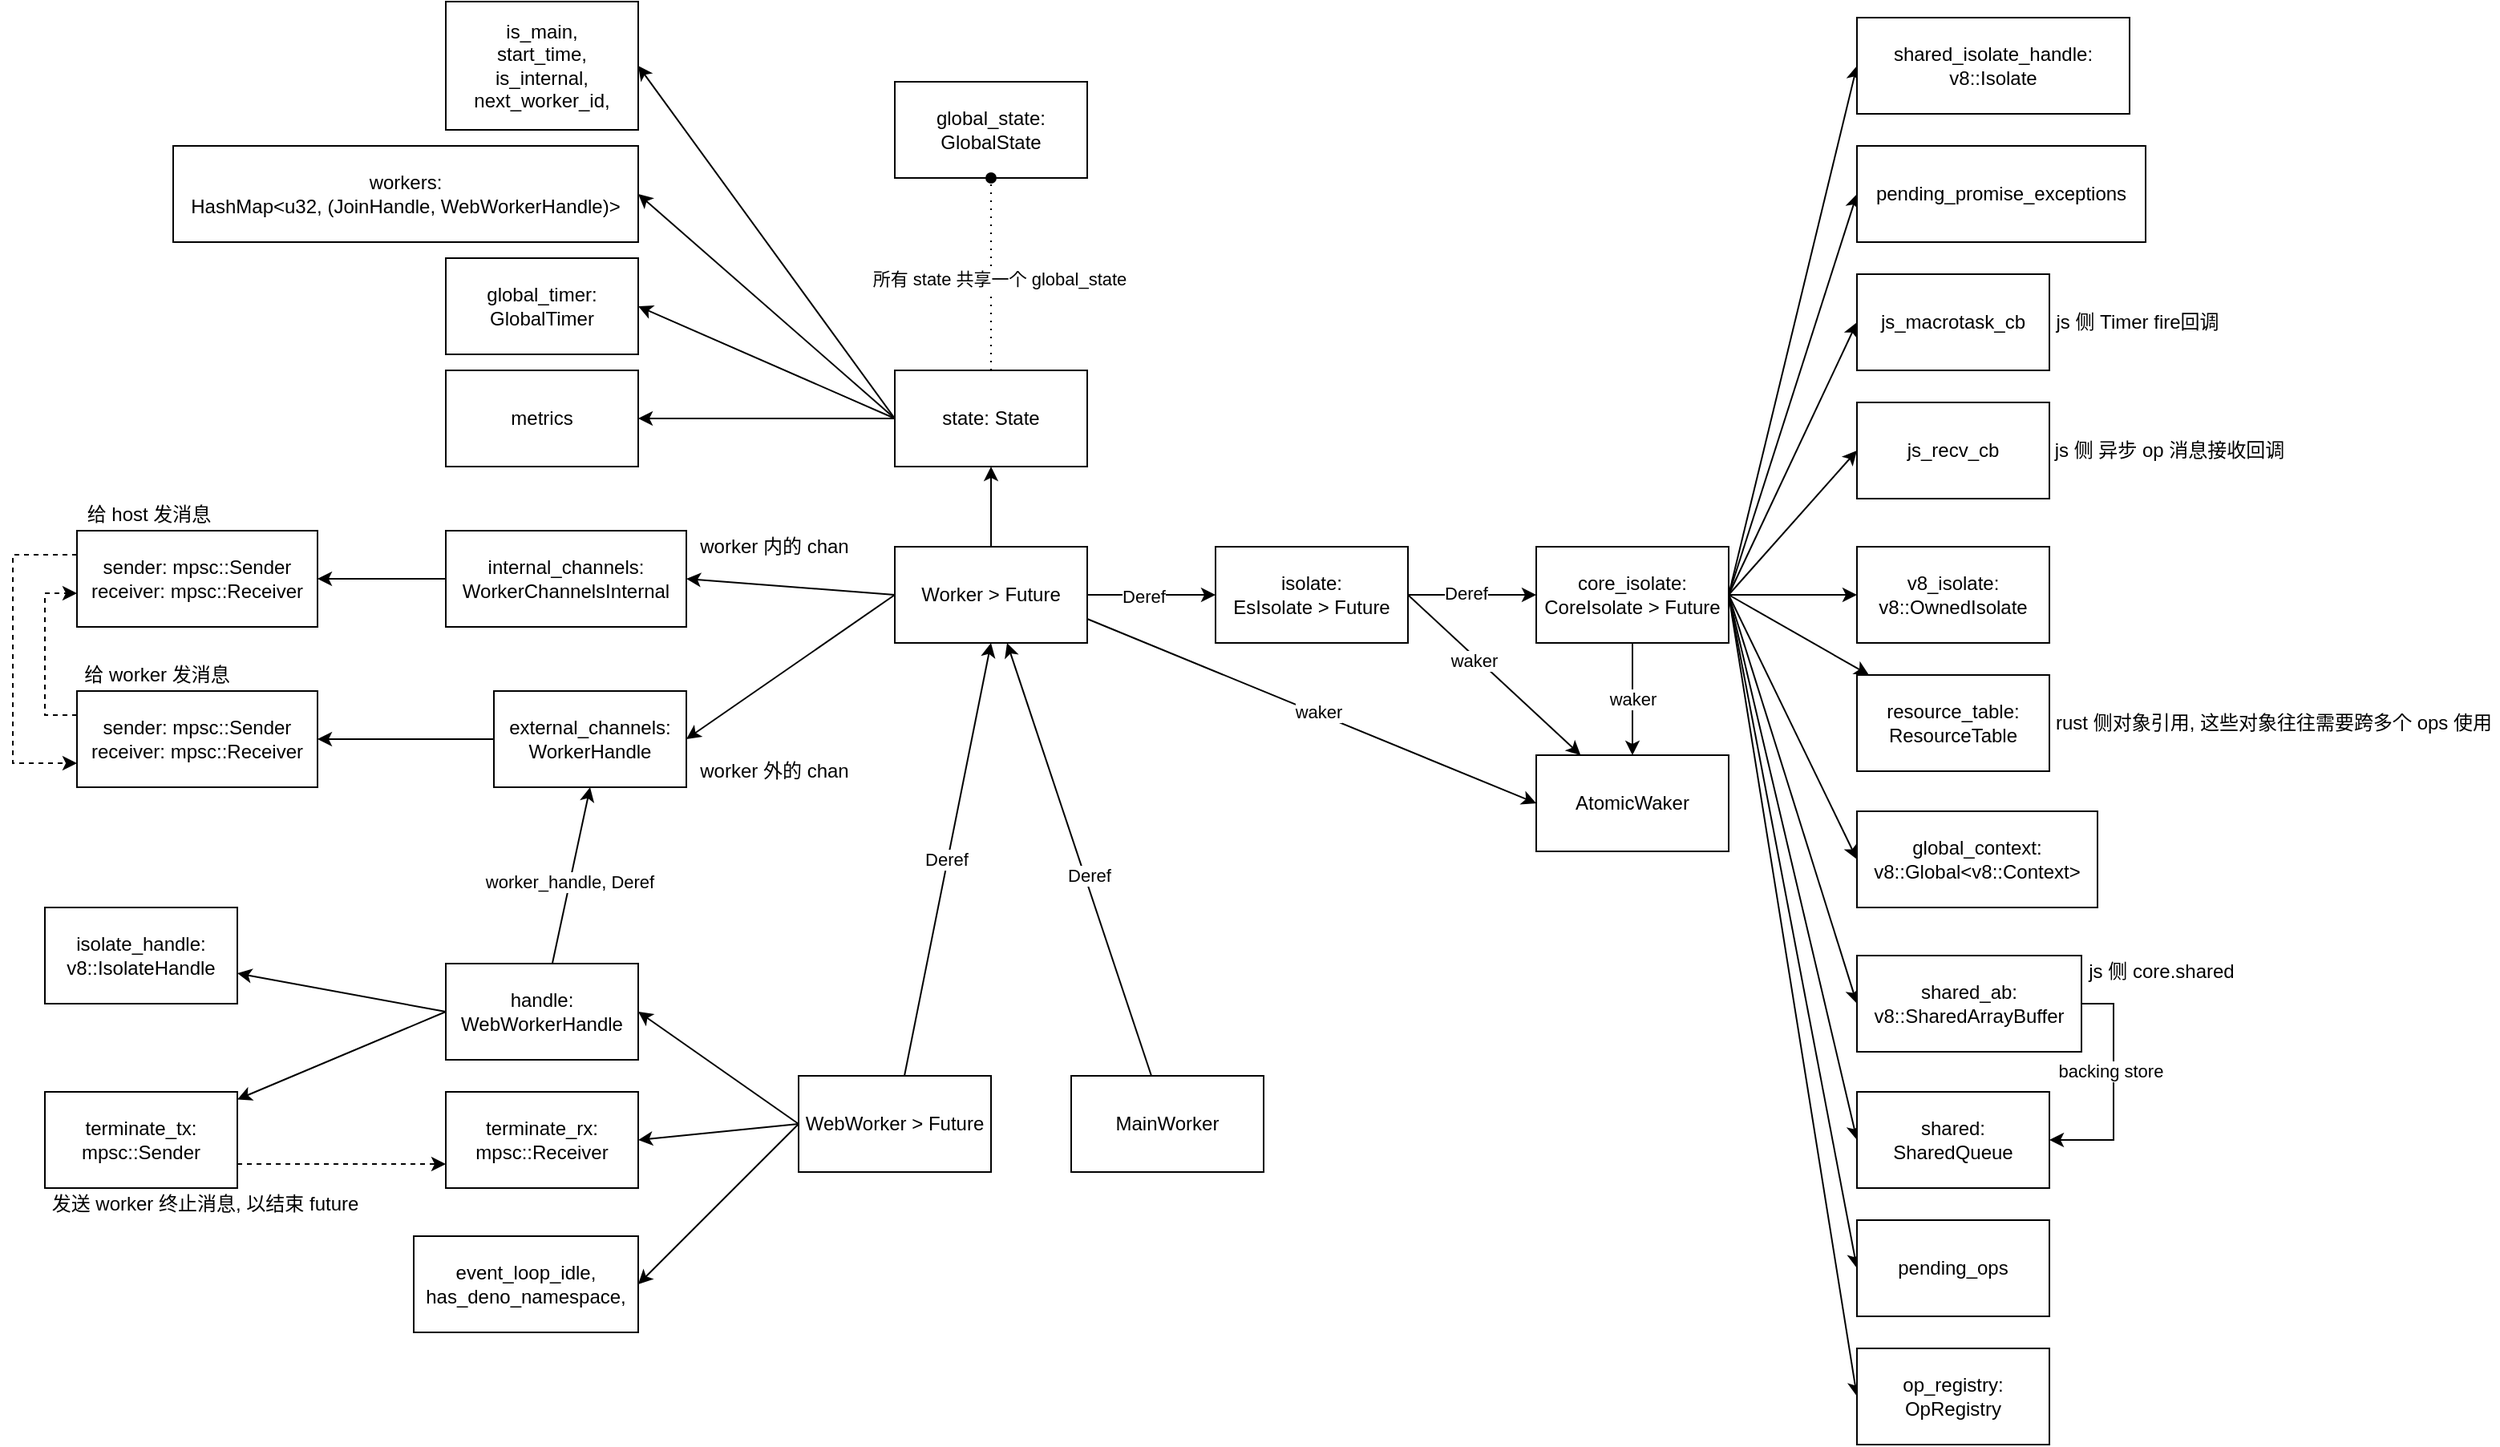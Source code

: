 <mxfile version="13.2.1" type="github">
  <diagram id="g0dbOOIlQTnFfYd_qdzW" name="第 1 页">
    <mxGraphModel dx="2893" dy="2323" grid="1" gridSize="10" guides="1" tooltips="1" connect="1" arrows="1" fold="1" page="1" pageScale="1" pageWidth="827" pageHeight="1169" math="0" shadow="0">
      <root>
        <mxCell id="0" />
        <mxCell id="1" parent="0" />
        <mxCell id="hD7Om0uuO97VEo5Bp-_T-1" value="global_state:&lt;br&gt;GlobalState" style="rounded=0;whiteSpace=wrap;html=1;" parent="1" vertex="1">
          <mxGeometry x="170" y="40" width="120" height="60" as="geometry" />
        </mxCell>
        <mxCell id="hD7Om0uuO97VEo5Bp-_T-7" style="orthogonalLoop=1;jettySize=auto;html=1;dashed=1;dashPattern=1 4;strokeWidth=1;endArrow=oval;endFill=1;rounded=1;" parent="1" source="hD7Om0uuO97VEo5Bp-_T-2" target="hD7Om0uuO97VEo5Bp-_T-1" edge="1">
          <mxGeometry relative="1" as="geometry" />
        </mxCell>
        <mxCell id="A5GxI49C1zS-vNtngI4n-1" value="所有 state 共享一个 global_state" style="edgeLabel;html=1;align=center;verticalAlign=middle;resizable=0;points=[];" parent="hD7Om0uuO97VEo5Bp-_T-7" vertex="1" connectable="0">
          <mxGeometry x="-0.05" y="-5" relative="1" as="geometry">
            <mxPoint as="offset" />
          </mxGeometry>
        </mxCell>
        <mxCell id="hD7Om0uuO97VEo5Bp-_T-28" value="" style="rounded=0;orthogonalLoop=1;jettySize=auto;html=1;" parent="1" source="hD7Om0uuO97VEo5Bp-_T-2" target="hD7Om0uuO97VEo5Bp-_T-27" edge="1">
          <mxGeometry relative="1" as="geometry" />
        </mxCell>
        <mxCell id="hD7Om0uuO97VEo5Bp-_T-34" style="rounded=0;orthogonalLoop=1;jettySize=auto;html=1;exitX=0;exitY=0.5;exitDx=0;exitDy=0;entryX=1;entryY=0.5;entryDx=0;entryDy=0;" parent="1" source="hD7Om0uuO97VEo5Bp-_T-2" target="hD7Om0uuO97VEo5Bp-_T-29" edge="1">
          <mxGeometry relative="1" as="geometry" />
        </mxCell>
        <mxCell id="hD7Om0uuO97VEo5Bp-_T-35" style="edgeStyle=none;rounded=0;orthogonalLoop=1;jettySize=auto;html=1;exitX=0;exitY=0.5;exitDx=0;exitDy=0;entryX=1;entryY=0.5;entryDx=0;entryDy=0;" parent="1" source="hD7Om0uuO97VEo5Bp-_T-2" target="hD7Om0uuO97VEo5Bp-_T-30" edge="1">
          <mxGeometry relative="1" as="geometry" />
        </mxCell>
        <mxCell id="hD7Om0uuO97VEo5Bp-_T-36" style="edgeStyle=none;rounded=0;orthogonalLoop=1;jettySize=auto;html=1;exitX=0;exitY=0.5;exitDx=0;exitDy=0;entryX=1;entryY=0.5;entryDx=0;entryDy=0;" parent="1" source="hD7Om0uuO97VEo5Bp-_T-2" target="hD7Om0uuO97VEo5Bp-_T-32" edge="1">
          <mxGeometry relative="1" as="geometry" />
        </mxCell>
        <mxCell id="hD7Om0uuO97VEo5Bp-_T-2" value="state: State" style="rounded=0;whiteSpace=wrap;html=1;" parent="1" vertex="1">
          <mxGeometry x="170" y="220" width="120" height="60" as="geometry" />
        </mxCell>
        <mxCell id="hD7Om0uuO97VEo5Bp-_T-27" value="metrics" style="rounded=0;whiteSpace=wrap;html=1;" parent="1" vertex="1">
          <mxGeometry x="-110" y="220" width="120" height="60" as="geometry" />
        </mxCell>
        <mxCell id="hD7Om0uuO97VEo5Bp-_T-10" style="rounded=0;orthogonalLoop=1;jettySize=auto;html=1;" parent="1" source="hD7Om0uuO97VEo5Bp-_T-4" target="hD7Om0uuO97VEo5Bp-_T-9" edge="1">
          <mxGeometry relative="1" as="geometry" />
        </mxCell>
        <mxCell id="hD7Om0uuO97VEo5Bp-_T-25" value="Deref" style="edgeLabel;html=1;align=center;verticalAlign=middle;resizable=0;points=[];" parent="hD7Om0uuO97VEo5Bp-_T-10" vertex="1" connectable="0">
          <mxGeometry x="-0.08" y="-2" relative="1" as="geometry">
            <mxPoint as="offset" />
          </mxGeometry>
        </mxCell>
        <mxCell id="hD7Om0uuO97VEo5Bp-_T-4" value="MainWorker" style="rounded=0;whiteSpace=wrap;html=1;" parent="1" vertex="1">
          <mxGeometry x="280" y="660" width="120" height="60" as="geometry" />
        </mxCell>
        <mxCell id="hD7Om0uuO97VEo5Bp-_T-12" style="rounded=0;orthogonalLoop=1;jettySize=auto;html=1;entryX=0.5;entryY=1;entryDx=0;entryDy=0;" parent="1" source="hD7Om0uuO97VEo5Bp-_T-9" target="hD7Om0uuO97VEo5Bp-_T-2" edge="1">
          <mxGeometry relative="1" as="geometry" />
        </mxCell>
        <mxCell id="hD7Om0uuO97VEo5Bp-_T-13" style="rounded=0;orthogonalLoop=1;jettySize=auto;html=1;exitX=1;exitY=0.5;exitDx=0;exitDy=0;" parent="1" source="hD7Om0uuO97VEo5Bp-_T-9" target="hD7Om0uuO97VEo5Bp-_T-14" edge="1">
          <mxGeometry relative="1" as="geometry">
            <mxPoint x="360" y="360" as="targetPoint" />
          </mxGeometry>
        </mxCell>
        <mxCell id="hD7Om0uuO97VEo5Bp-_T-26" value="Deref" style="edgeLabel;html=1;align=center;verticalAlign=middle;resizable=0;points=[];" parent="hD7Om0uuO97VEo5Bp-_T-13" vertex="1" connectable="0">
          <mxGeometry x="-0.125" y="-1" relative="1" as="geometry">
            <mxPoint as="offset" />
          </mxGeometry>
        </mxCell>
        <mxCell id="hD7Om0uuO97VEo5Bp-_T-16" value="" style="rounded=0;orthogonalLoop=1;jettySize=auto;html=1;exitX=0;exitY=0.5;exitDx=0;exitDy=0;entryX=1;entryY=0.5;entryDx=0;entryDy=0;" parent="1" source="hD7Om0uuO97VEo5Bp-_T-9" target="hD7Om0uuO97VEo5Bp-_T-15" edge="1">
          <mxGeometry relative="1" as="geometry" />
        </mxCell>
        <mxCell id="hD7Om0uuO97VEo5Bp-_T-17" style="rounded=0;orthogonalLoop=1;jettySize=auto;html=1;exitX=0;exitY=0.5;exitDx=0;exitDy=0;entryX=1;entryY=0.5;entryDx=0;entryDy=0;" parent="1" source="hD7Om0uuO97VEo5Bp-_T-9" target="hD7Om0uuO97VEo5Bp-_T-18" edge="1">
          <mxGeometry relative="1" as="geometry">
            <mxPoint x="100" y="440" as="targetPoint" />
          </mxGeometry>
        </mxCell>
        <mxCell id="hD7Om0uuO97VEo5Bp-_T-69" style="edgeStyle=none;rounded=0;orthogonalLoop=1;jettySize=auto;html=1;exitX=1;exitY=0.75;exitDx=0;exitDy=0;entryX=0;entryY=0.5;entryDx=0;entryDy=0;" parent="1" source="hD7Om0uuO97VEo5Bp-_T-9" target="hD7Om0uuO97VEo5Bp-_T-68" edge="1">
          <mxGeometry relative="1" as="geometry">
            <mxPoint x="380.588" y="430" as="targetPoint" />
          </mxGeometry>
        </mxCell>
        <mxCell id="hD7Om0uuO97VEo5Bp-_T-72" value="waker" style="edgeLabel;html=1;align=center;verticalAlign=middle;resizable=0;points=[];" parent="hD7Om0uuO97VEo5Bp-_T-69" vertex="1" connectable="0">
          <mxGeometry x="0.027" y="1" relative="1" as="geometry">
            <mxPoint as="offset" />
          </mxGeometry>
        </mxCell>
        <mxCell id="hD7Om0uuO97VEo5Bp-_T-9" value="Worker &amp;gt; Future" style="rounded=0;whiteSpace=wrap;html=1;" parent="1" vertex="1">
          <mxGeometry x="170" y="330" width="120" height="60" as="geometry" />
        </mxCell>
        <mxCell id="hD7Om0uuO97VEo5Bp-_T-20" value="" style="edgeStyle=none;rounded=0;orthogonalLoop=1;jettySize=auto;html=1;" parent="1" source="hD7Om0uuO97VEo5Bp-_T-15" target="hD7Om0uuO97VEo5Bp-_T-19" edge="1">
          <mxGeometry relative="1" as="geometry" />
        </mxCell>
        <mxCell id="hD7Om0uuO97VEo5Bp-_T-15" value="internal_channels:&lt;br&gt;WorkerChannelsInternal" style="rounded=0;whiteSpace=wrap;html=1;" parent="1" vertex="1">
          <mxGeometry x="-110" y="320" width="150" height="60" as="geometry" />
        </mxCell>
        <mxCell id="hD7Om0uuO97VEo5Bp-_T-58" style="edgeStyle=orthogonalEdgeStyle;rounded=0;orthogonalLoop=1;jettySize=auto;html=1;exitX=0;exitY=0.25;exitDx=0;exitDy=0;entryX=0;entryY=0.75;entryDx=0;entryDy=0;dashed=1;" parent="1" source="hD7Om0uuO97VEo5Bp-_T-19" target="hD7Om0uuO97VEo5Bp-_T-21" edge="1">
          <mxGeometry relative="1" as="geometry">
            <Array as="points">
              <mxPoint x="-380" y="335" />
              <mxPoint x="-380" y="465" />
            </Array>
          </mxGeometry>
        </mxCell>
        <mxCell id="hD7Om0uuO97VEo5Bp-_T-19" value="sender: mpsc::Sender&lt;br&gt;receiver: mpsc::Receiver" style="rounded=0;whiteSpace=wrap;html=1;" parent="1" vertex="1">
          <mxGeometry x="-340" y="320" width="150" height="60" as="geometry" />
        </mxCell>
        <mxCell id="hD7Om0uuO97VEo5Bp-_T-66" value="" style="edgeStyle=orthogonalEdgeStyle;rounded=0;orthogonalLoop=1;jettySize=auto;html=1;" parent="1" source="hD7Om0uuO97VEo5Bp-_T-14" target="hD7Om0uuO97VEo5Bp-_T-65" edge="1">
          <mxGeometry relative="1" as="geometry" />
        </mxCell>
        <mxCell id="hD7Om0uuO97VEo5Bp-_T-73" value="Deref" style="edgeLabel;html=1;align=center;verticalAlign=middle;resizable=0;points=[];" parent="hD7Om0uuO97VEo5Bp-_T-66" vertex="1" connectable="0">
          <mxGeometry x="-0.1" y="1" relative="1" as="geometry">
            <mxPoint as="offset" />
          </mxGeometry>
        </mxCell>
        <mxCell id="hD7Om0uuO97VEo5Bp-_T-67" style="rounded=0;orthogonalLoop=1;jettySize=auto;html=1;exitX=1;exitY=0.5;exitDx=0;exitDy=0;" parent="1" source="hD7Om0uuO97VEo5Bp-_T-14" target="hD7Om0uuO97VEo5Bp-_T-68" edge="1">
          <mxGeometry relative="1" as="geometry">
            <mxPoint x="560" y="450" as="targetPoint" />
          </mxGeometry>
        </mxCell>
        <mxCell id="hD7Om0uuO97VEo5Bp-_T-71" value="waker" style="edgeLabel;html=1;align=center;verticalAlign=middle;resizable=0;points=[];" parent="hD7Om0uuO97VEo5Bp-_T-67" vertex="1" connectable="0">
          <mxGeometry x="-0.22" y="-2" relative="1" as="geometry">
            <mxPoint as="offset" />
          </mxGeometry>
        </mxCell>
        <mxCell id="hD7Om0uuO97VEo5Bp-_T-14" value="isolate:&lt;br&gt;EsIsolate &amp;gt; Future" style="rounded=0;whiteSpace=wrap;html=1;" parent="1" vertex="1">
          <mxGeometry x="370" y="330" width="120" height="60" as="geometry" />
        </mxCell>
        <mxCell id="hD7Om0uuO97VEo5Bp-_T-74" value="waker" style="edgeStyle=none;rounded=0;orthogonalLoop=1;jettySize=auto;html=1;entryX=0.5;entryY=0;entryDx=0;entryDy=0;" parent="1" source="hD7Om0uuO97VEo5Bp-_T-65" target="hD7Om0uuO97VEo5Bp-_T-68" edge="1">
          <mxGeometry relative="1" as="geometry" />
        </mxCell>
        <mxCell id="hD7Om0uuO97VEo5Bp-_T-76" value="" style="edgeStyle=none;rounded=0;orthogonalLoop=1;jettySize=auto;html=1;" parent="1" source="hD7Om0uuO97VEo5Bp-_T-65" target="hD7Om0uuO97VEo5Bp-_T-75" edge="1">
          <mxGeometry relative="1" as="geometry" />
        </mxCell>
        <mxCell id="hD7Om0uuO97VEo5Bp-_T-77" style="edgeStyle=none;rounded=0;orthogonalLoop=1;jettySize=auto;html=1;exitX=1;exitY=0.5;exitDx=0;exitDy=0;" parent="1" source="hD7Om0uuO97VEo5Bp-_T-65" target="hD7Om0uuO97VEo5Bp-_T-78" edge="1">
          <mxGeometry relative="1" as="geometry">
            <mxPoint x="770" y="430" as="targetPoint" />
          </mxGeometry>
        </mxCell>
        <mxCell id="hD7Om0uuO97VEo5Bp-_T-79" style="edgeStyle=none;rounded=0;orthogonalLoop=1;jettySize=auto;html=1;exitX=1;exitY=0.5;exitDx=0;exitDy=0;entryX=0;entryY=0.5;entryDx=0;entryDy=0;" parent="1" source="hD7Om0uuO97VEo5Bp-_T-65" target="hD7Om0uuO97VEo5Bp-_T-80" edge="1">
          <mxGeometry relative="1" as="geometry">
            <mxPoint x="770" y="520" as="targetPoint" />
          </mxGeometry>
        </mxCell>
        <mxCell id="hD7Om0uuO97VEo5Bp-_T-81" style="edgeStyle=none;rounded=0;orthogonalLoop=1;jettySize=auto;html=1;exitX=1;exitY=0.5;exitDx=0;exitDy=0;entryX=0;entryY=0.5;entryDx=0;entryDy=0;" parent="1" source="hD7Om0uuO97VEo5Bp-_T-65" target="hD7Om0uuO97VEo5Bp-_T-82" edge="1">
          <mxGeometry relative="1" as="geometry">
            <mxPoint x="760" y="610" as="targetPoint" />
          </mxGeometry>
        </mxCell>
        <mxCell id="hD7Om0uuO97VEo5Bp-_T-83" style="edgeStyle=none;rounded=0;orthogonalLoop=1;jettySize=auto;html=1;exitX=1;exitY=0.5;exitDx=0;exitDy=0;entryX=0;entryY=0.5;entryDx=0;entryDy=0;" parent="1" source="hD7Om0uuO97VEo5Bp-_T-65" target="hD7Om0uuO97VEo5Bp-_T-84" edge="1">
          <mxGeometry relative="1" as="geometry">
            <mxPoint x="770" y="280" as="targetPoint" />
          </mxGeometry>
        </mxCell>
        <mxCell id="hD7Om0uuO97VEo5Bp-_T-86" style="edgeStyle=none;rounded=0;orthogonalLoop=1;jettySize=auto;html=1;exitX=1;exitY=0.5;exitDx=0;exitDy=0;entryX=0;entryY=0.5;entryDx=0;entryDy=0;" parent="1" source="hD7Om0uuO97VEo5Bp-_T-65" target="hD7Om0uuO97VEo5Bp-_T-85" edge="1">
          <mxGeometry relative="1" as="geometry" />
        </mxCell>
        <mxCell id="hD7Om0uuO97VEo5Bp-_T-87" style="edgeStyle=none;rounded=0;orthogonalLoop=1;jettySize=auto;html=1;exitX=1;exitY=0.5;exitDx=0;exitDy=0;entryX=0;entryY=0.5;entryDx=0;entryDy=0;" parent="1" source="hD7Om0uuO97VEo5Bp-_T-65" target="hD7Om0uuO97VEo5Bp-_T-88" edge="1">
          <mxGeometry relative="1" as="geometry">
            <mxPoint x="770" y="750" as="targetPoint" />
          </mxGeometry>
        </mxCell>
        <mxCell id="hD7Om0uuO97VEo5Bp-_T-93" style="edgeStyle=none;rounded=0;orthogonalLoop=1;jettySize=auto;html=1;exitX=1;exitY=0.5;exitDx=0;exitDy=0;entryX=0;entryY=0.5;entryDx=0;entryDy=0;" parent="1" source="hD7Om0uuO97VEo5Bp-_T-65" target="hD7Om0uuO97VEo5Bp-_T-89" edge="1">
          <mxGeometry relative="1" as="geometry" />
        </mxCell>
        <mxCell id="hD7Om0uuO97VEo5Bp-_T-94" style="edgeStyle=none;rounded=0;orthogonalLoop=1;jettySize=auto;html=1;exitX=1;exitY=0.5;exitDx=0;exitDy=0;entryX=0;entryY=0.5;entryDx=0;entryDy=0;" parent="1" source="hD7Om0uuO97VEo5Bp-_T-65" target="hD7Om0uuO97VEo5Bp-_T-90" edge="1">
          <mxGeometry relative="1" as="geometry" />
        </mxCell>
        <mxCell id="hD7Om0uuO97VEo5Bp-_T-95" style="edgeStyle=none;rounded=0;orthogonalLoop=1;jettySize=auto;html=1;exitX=1;exitY=0.5;exitDx=0;exitDy=0;entryX=0;entryY=0.5;entryDx=0;entryDy=0;" parent="1" source="hD7Om0uuO97VEo5Bp-_T-65" target="hD7Om0uuO97VEo5Bp-_T-91" edge="1">
          <mxGeometry relative="1" as="geometry" />
        </mxCell>
        <mxCell id="hD7Om0uuO97VEo5Bp-_T-96" style="edgeStyle=none;rounded=0;orthogonalLoop=1;jettySize=auto;html=1;exitX=1;exitY=0.5;exitDx=0;exitDy=0;entryX=0;entryY=0.5;entryDx=0;entryDy=0;" parent="1" source="hD7Om0uuO97VEo5Bp-_T-65" target="hD7Om0uuO97VEo5Bp-_T-92" edge="1">
          <mxGeometry relative="1" as="geometry" />
        </mxCell>
        <mxCell id="hD7Om0uuO97VEo5Bp-_T-65" value="core_isolate: &lt;br&gt;CoreIsolate &amp;gt; Future" style="rounded=0;whiteSpace=wrap;html=1;" parent="1" vertex="1">
          <mxGeometry x="570" y="330" width="120" height="60" as="geometry" />
        </mxCell>
        <mxCell id="hD7Om0uuO97VEo5Bp-_T-75" value="v8_isolate: &lt;br&gt;v8::OwnedIsolate" style="rounded=0;whiteSpace=wrap;html=1;" parent="1" vertex="1">
          <mxGeometry x="770" y="330" width="120" height="60" as="geometry" />
        </mxCell>
        <mxCell id="hD7Om0uuO97VEo5Bp-_T-22" value="" style="edgeStyle=none;rounded=0;orthogonalLoop=1;jettySize=auto;html=1;" parent="1" source="hD7Om0uuO97VEo5Bp-_T-18" target="hD7Om0uuO97VEo5Bp-_T-21" edge="1">
          <mxGeometry relative="1" as="geometry" />
        </mxCell>
        <mxCell id="hD7Om0uuO97VEo5Bp-_T-18" value="external_channels:&lt;br&gt;WorkerHandle" style="rounded=0;whiteSpace=wrap;html=1;" parent="1" vertex="1">
          <mxGeometry x="-80" y="420" width="120" height="60" as="geometry" />
        </mxCell>
        <mxCell id="hD7Om0uuO97VEo5Bp-_T-59" style="edgeStyle=orthogonalEdgeStyle;rounded=0;orthogonalLoop=1;jettySize=auto;html=1;exitX=0;exitY=0.25;exitDx=0;exitDy=0;entryX=0;entryY=0.65;entryDx=0;entryDy=0;entryPerimeter=0;dashed=1;" parent="1" source="hD7Om0uuO97VEo5Bp-_T-21" target="hD7Om0uuO97VEo5Bp-_T-19" edge="1">
          <mxGeometry relative="1" as="geometry" />
        </mxCell>
        <mxCell id="hD7Om0uuO97VEo5Bp-_T-21" value="sender: mpsc::Sender&lt;br&gt;receiver: mpsc::Receiver" style="rounded=0;whiteSpace=wrap;html=1;" parent="1" vertex="1">
          <mxGeometry x="-340" y="420" width="150" height="60" as="geometry" />
        </mxCell>
        <mxCell id="hD7Om0uuO97VEo5Bp-_T-29" value="global_timer: &lt;br&gt;GlobalTimer" style="rounded=0;whiteSpace=wrap;html=1;" parent="1" vertex="1">
          <mxGeometry x="-110" y="150" width="120" height="60" as="geometry" />
        </mxCell>
        <mxCell id="hD7Om0uuO97VEo5Bp-_T-30" value="workers:&lt;br&gt;HashMap&amp;lt;u32, (JoinHandle, WebWorkerHandle)&amp;gt;" style="rounded=0;whiteSpace=wrap;html=1;" parent="1" vertex="1">
          <mxGeometry x="-280" y="80" width="290" height="60" as="geometry" />
        </mxCell>
        <mxCell id="hD7Om0uuO97VEo5Bp-_T-32" value="is_main,&lt;br&gt;start_time,&lt;br&gt;is_internal,&lt;br&gt;next_worker_id," style="rounded=0;whiteSpace=wrap;html=1;" parent="1" vertex="1">
          <mxGeometry x="-110" y="-10" width="120" height="80" as="geometry" />
        </mxCell>
        <mxCell id="hD7Om0uuO97VEo5Bp-_T-39" value="" style="edgeStyle=none;rounded=0;orthogonalLoop=1;jettySize=auto;html=1;entryX=0.5;entryY=1;entryDx=0;entryDy=0;" parent="1" source="hD7Om0uuO97VEo5Bp-_T-37" target="hD7Om0uuO97VEo5Bp-_T-9" edge="1">
          <mxGeometry relative="1" as="geometry">
            <mxPoint x="230" y="680" as="targetPoint" />
          </mxGeometry>
        </mxCell>
        <mxCell id="hD7Om0uuO97VEo5Bp-_T-40" value="Deref" style="edgeLabel;html=1;align=center;verticalAlign=middle;resizable=0;points=[];" parent="hD7Om0uuO97VEo5Bp-_T-39" vertex="1" connectable="0">
          <mxGeometry y="1" relative="1" as="geometry">
            <mxPoint as="offset" />
          </mxGeometry>
        </mxCell>
        <mxCell id="hD7Om0uuO97VEo5Bp-_T-42" value="" style="edgeStyle=none;rounded=0;orthogonalLoop=1;jettySize=auto;html=1;exitX=0;exitY=0.5;exitDx=0;exitDy=0;entryX=1;entryY=0.5;entryDx=0;entryDy=0;" parent="1" source="hD7Om0uuO97VEo5Bp-_T-37" target="hD7Om0uuO97VEo5Bp-_T-41" edge="1">
          <mxGeometry relative="1" as="geometry" />
        </mxCell>
        <mxCell id="hD7Om0uuO97VEo5Bp-_T-43" style="edgeStyle=none;rounded=0;orthogonalLoop=1;jettySize=auto;html=1;exitX=0;exitY=0.5;exitDx=0;exitDy=0;entryX=1;entryY=0.5;entryDx=0;entryDy=0;" parent="1" source="hD7Om0uuO97VEo5Bp-_T-37" target="hD7Om0uuO97VEo5Bp-_T-44" edge="1">
          <mxGeometry relative="1" as="geometry">
            <mxPoint x="-30" y="720" as="targetPoint" />
          </mxGeometry>
        </mxCell>
        <mxCell id="hD7Om0uuO97VEo5Bp-_T-45" style="edgeStyle=none;rounded=0;orthogonalLoop=1;jettySize=auto;html=1;exitX=0;exitY=0.5;exitDx=0;exitDy=0;entryX=1;entryY=0.5;entryDx=0;entryDy=0;" parent="1" source="hD7Om0uuO97VEo5Bp-_T-37" target="hD7Om0uuO97VEo5Bp-_T-46" edge="1">
          <mxGeometry relative="1" as="geometry">
            <mxPoint x="-30" y="570" as="targetPoint" />
          </mxGeometry>
        </mxCell>
        <mxCell id="hD7Om0uuO97VEo5Bp-_T-37" value="WebWorker &amp;gt; Future" style="rounded=0;whiteSpace=wrap;html=1;" parent="1" vertex="1">
          <mxGeometry x="110" y="660" width="120" height="60" as="geometry" />
        </mxCell>
        <mxCell id="hD7Om0uuO97VEo5Bp-_T-41" value="terminate_rx:&lt;br&gt;mpsc::Receiver" style="rounded=0;whiteSpace=wrap;html=1;" parent="1" vertex="1">
          <mxGeometry x="-110" y="670" width="120" height="60" as="geometry" />
        </mxCell>
        <mxCell id="hD7Om0uuO97VEo5Bp-_T-49" style="edgeStyle=none;rounded=0;orthogonalLoop=1;jettySize=auto;html=1;exitX=0;exitY=0.5;exitDx=0;exitDy=0;" parent="1" source="hD7Om0uuO97VEo5Bp-_T-44" target="hD7Om0uuO97VEo5Bp-_T-50" edge="1">
          <mxGeometry relative="1" as="geometry">
            <mxPoint x="-190" y="840" as="targetPoint" />
          </mxGeometry>
        </mxCell>
        <mxCell id="hD7Om0uuO97VEo5Bp-_T-51" style="edgeStyle=none;rounded=0;orthogonalLoop=1;jettySize=auto;html=1;exitX=0;exitY=0.5;exitDx=0;exitDy=0;" parent="1" source="hD7Om0uuO97VEo5Bp-_T-44" target="hD7Om0uuO97VEo5Bp-_T-52" edge="1">
          <mxGeometry relative="1" as="geometry">
            <mxPoint x="-200" y="700" as="targetPoint" />
          </mxGeometry>
        </mxCell>
        <mxCell id="hD7Om0uuO97VEo5Bp-_T-57" style="edgeStyle=none;rounded=0;orthogonalLoop=1;jettySize=auto;html=1;entryX=0.5;entryY=1;entryDx=0;entryDy=0;" parent="1" source="hD7Om0uuO97VEo5Bp-_T-44" target="hD7Om0uuO97VEo5Bp-_T-18" edge="1">
          <mxGeometry relative="1" as="geometry" />
        </mxCell>
        <mxCell id="hD7Om0uuO97VEo5Bp-_T-60" value="worker_handle, Deref" style="edgeLabel;html=1;align=center;verticalAlign=middle;resizable=0;points=[];" parent="hD7Om0uuO97VEo5Bp-_T-57" vertex="1" connectable="0">
          <mxGeometry x="-0.078" y="1" relative="1" as="geometry">
            <mxPoint as="offset" />
          </mxGeometry>
        </mxCell>
        <mxCell id="hD7Om0uuO97VEo5Bp-_T-44" value="handle:&lt;br&gt;WebWorkerHandle" style="rounded=0;whiteSpace=wrap;html=1;" parent="1" vertex="1">
          <mxGeometry x="-110" y="590" width="120" height="60" as="geometry" />
        </mxCell>
        <mxCell id="hD7Om0uuO97VEo5Bp-_T-46" value="event_loop_idle,&lt;br&gt;has_deno_namespace," style="rounded=0;whiteSpace=wrap;html=1;" parent="1" vertex="1">
          <mxGeometry x="-130" y="760" width="140" height="60" as="geometry" />
        </mxCell>
        <mxCell id="hD7Om0uuO97VEo5Bp-_T-50" value="isolate_handle:&lt;br&gt;v8::IsolateHandle" style="rounded=0;whiteSpace=wrap;html=1;" parent="1" vertex="1">
          <mxGeometry x="-360" y="555" width="120" height="60" as="geometry" />
        </mxCell>
        <mxCell id="hD7Om0uuO97VEo5Bp-_T-54" style="edgeStyle=none;rounded=0;orthogonalLoop=1;jettySize=auto;html=1;exitX=1;exitY=0.75;exitDx=0;exitDy=0;entryX=0;entryY=0.75;entryDx=0;entryDy=0;dashed=1;" parent="1" source="hD7Om0uuO97VEo5Bp-_T-52" target="hD7Om0uuO97VEo5Bp-_T-41" edge="1">
          <mxGeometry relative="1" as="geometry" />
        </mxCell>
        <mxCell id="hD7Om0uuO97VEo5Bp-_T-52" value="terminate_tx:&lt;br&gt;mpsc::Sender" style="rounded=0;whiteSpace=wrap;html=1;" parent="1" vertex="1">
          <mxGeometry x="-360" y="670" width="120" height="60" as="geometry" />
        </mxCell>
        <mxCell id="hD7Om0uuO97VEo5Bp-_T-61" value="给 worker 发消息" style="text;html=1;strokeColor=none;fillColor=none;align=center;verticalAlign=middle;whiteSpace=wrap;rounded=0;" parent="1" vertex="1">
          <mxGeometry x="-340" y="400" width="100" height="20" as="geometry" />
        </mxCell>
        <mxCell id="hD7Om0uuO97VEo5Bp-_T-62" value="给 host 发消息" style="text;html=1;strokeColor=none;fillColor=none;align=center;verticalAlign=middle;whiteSpace=wrap;rounded=0;" parent="1" vertex="1">
          <mxGeometry x="-340" y="300" width="90" height="20" as="geometry" />
        </mxCell>
        <mxCell id="hD7Om0uuO97VEo5Bp-_T-63" value="发送 worker 终止消息, 以结束 future" style="text;html=1;strokeColor=none;fillColor=none;align=center;verticalAlign=middle;whiteSpace=wrap;rounded=0;" parent="1" vertex="1">
          <mxGeometry x="-360" y="730" width="200" height="20" as="geometry" />
        </mxCell>
        <mxCell id="hD7Om0uuO97VEo5Bp-_T-68" value="AtomicWaker" style="rounded=0;whiteSpace=wrap;html=1;" parent="1" vertex="1">
          <mxGeometry x="570" y="460" width="120" height="60" as="geometry" />
        </mxCell>
        <mxCell id="hD7Om0uuO97VEo5Bp-_T-78" value="resource_table:&lt;br&gt;ResourceTable" style="rounded=0;whiteSpace=wrap;html=1;" parent="1" vertex="1">
          <mxGeometry x="770" y="410" width="120" height="60" as="geometry" />
        </mxCell>
        <mxCell id="hD7Om0uuO97VEo5Bp-_T-80" value="global_context:&lt;br&gt;v8::Global&amp;lt;v8::Context&amp;gt;" style="rounded=0;whiteSpace=wrap;html=1;" parent="1" vertex="1">
          <mxGeometry x="770" y="495" width="150" height="60" as="geometry" />
        </mxCell>
        <mxCell id="Ko-rPgLK9G_IWwCupDyg-2" style="edgeStyle=orthogonalEdgeStyle;rounded=0;orthogonalLoop=1;jettySize=auto;html=1;entryX=1;entryY=0.5;entryDx=0;entryDy=0;exitX=1;exitY=0.5;exitDx=0;exitDy=0;" edge="1" parent="1" source="hD7Om0uuO97VEo5Bp-_T-82" target="hD7Om0uuO97VEo5Bp-_T-88">
          <mxGeometry relative="1" as="geometry" />
        </mxCell>
        <mxCell id="Ko-rPgLK9G_IWwCupDyg-3" value="backing store" style="edgeLabel;html=1;align=center;verticalAlign=middle;resizable=0;points=[];" vertex="1" connectable="0" parent="Ko-rPgLK9G_IWwCupDyg-2">
          <mxGeometry x="-0.145" y="-2" relative="1" as="geometry">
            <mxPoint as="offset" />
          </mxGeometry>
        </mxCell>
        <mxCell id="hD7Om0uuO97VEo5Bp-_T-82" value="shared_ab:&lt;br&gt;v8::SharedArrayBuffer" style="rounded=0;whiteSpace=wrap;html=1;" parent="1" vertex="1">
          <mxGeometry x="770" y="585" width="140" height="60" as="geometry" />
        </mxCell>
        <mxCell id="hD7Om0uuO97VEo5Bp-_T-84" value="js_recv_cb" style="rounded=0;whiteSpace=wrap;html=1;" parent="1" vertex="1">
          <mxGeometry x="770" y="240" width="120" height="60" as="geometry" />
        </mxCell>
        <mxCell id="hD7Om0uuO97VEo5Bp-_T-85" value="js_macrotask_cb" style="rounded=0;whiteSpace=wrap;html=1;" parent="1" vertex="1">
          <mxGeometry x="770" y="160" width="120" height="60" as="geometry" />
        </mxCell>
        <mxCell id="hD7Om0uuO97VEo5Bp-_T-88" value="shared: &lt;br&gt;SharedQueue" style="rounded=0;whiteSpace=wrap;html=1;" parent="1" vertex="1">
          <mxGeometry x="770" y="670" width="120" height="60" as="geometry" />
        </mxCell>
        <mxCell id="hD7Om0uuO97VEo5Bp-_T-89" value="pending_promise_exceptions" style="rounded=0;whiteSpace=wrap;html=1;" parent="1" vertex="1">
          <mxGeometry x="770" y="80" width="180" height="60" as="geometry" />
        </mxCell>
        <mxCell id="hD7Om0uuO97VEo5Bp-_T-90" value="shared_isolate_handle:&lt;br&gt;v8::Isolate" style="rounded=0;whiteSpace=wrap;html=1;" parent="1" vertex="1">
          <mxGeometry x="770" width="170" height="60" as="geometry" />
        </mxCell>
        <mxCell id="hD7Om0uuO97VEo5Bp-_T-91" value="pending_ops" style="rounded=0;whiteSpace=wrap;html=1;" parent="1" vertex="1">
          <mxGeometry x="770" y="750" width="120" height="60" as="geometry" />
        </mxCell>
        <mxCell id="hD7Om0uuO97VEo5Bp-_T-92" value="op_registry:&lt;br&gt;OpRegistry" style="rounded=0;whiteSpace=wrap;html=1;" parent="1" vertex="1">
          <mxGeometry x="770" y="830" width="120" height="60" as="geometry" />
        </mxCell>
        <mxCell id="A5GxI49C1zS-vNtngI4n-3" value="worker 内的 chan" style="text;html=1;strokeColor=none;fillColor=none;align=center;verticalAlign=middle;whiteSpace=wrap;rounded=0;" parent="1" vertex="1">
          <mxGeometry x="40" y="320" width="110" height="20" as="geometry" />
        </mxCell>
        <mxCell id="A5GxI49C1zS-vNtngI4n-6" value="worker 外的 chan" style="text;html=1;strokeColor=none;fillColor=none;align=center;verticalAlign=middle;whiteSpace=wrap;rounded=0;" parent="1" vertex="1">
          <mxGeometry x="40" y="460" width="110" height="20" as="geometry" />
        </mxCell>
        <mxCell id="A5GxI49C1zS-vNtngI4n-9" value="js 侧 Timer fire回调" style="text;html=1;strokeColor=none;fillColor=none;align=center;verticalAlign=middle;whiteSpace=wrap;rounded=0;" parent="1" vertex="1">
          <mxGeometry x="890" y="180" width="110" height="20" as="geometry" />
        </mxCell>
        <mxCell id="A5GxI49C1zS-vNtngI4n-10" value="js 侧 异步 op 消息接收回调" style="text;html=1;strokeColor=none;fillColor=none;align=center;verticalAlign=middle;whiteSpace=wrap;rounded=0;" parent="1" vertex="1">
          <mxGeometry x="890" y="260" width="150" height="20" as="geometry" />
        </mxCell>
        <mxCell id="Ko-rPgLK9G_IWwCupDyg-1" value="rust 侧对象引用, 这些对象往往需要跨多个 ops 使用" style="text;html=1;strokeColor=none;fillColor=none;align=center;verticalAlign=middle;whiteSpace=wrap;rounded=0;" vertex="1" parent="1">
          <mxGeometry x="890" y="430" width="280" height="20" as="geometry" />
        </mxCell>
        <mxCell id="Ko-rPgLK9G_IWwCupDyg-4" value="js 侧 core.shared" style="text;html=1;strokeColor=none;fillColor=none;align=center;verticalAlign=middle;whiteSpace=wrap;rounded=0;" vertex="1" parent="1">
          <mxGeometry x="910" y="585" width="100" height="20" as="geometry" />
        </mxCell>
      </root>
    </mxGraphModel>
  </diagram>
</mxfile>
